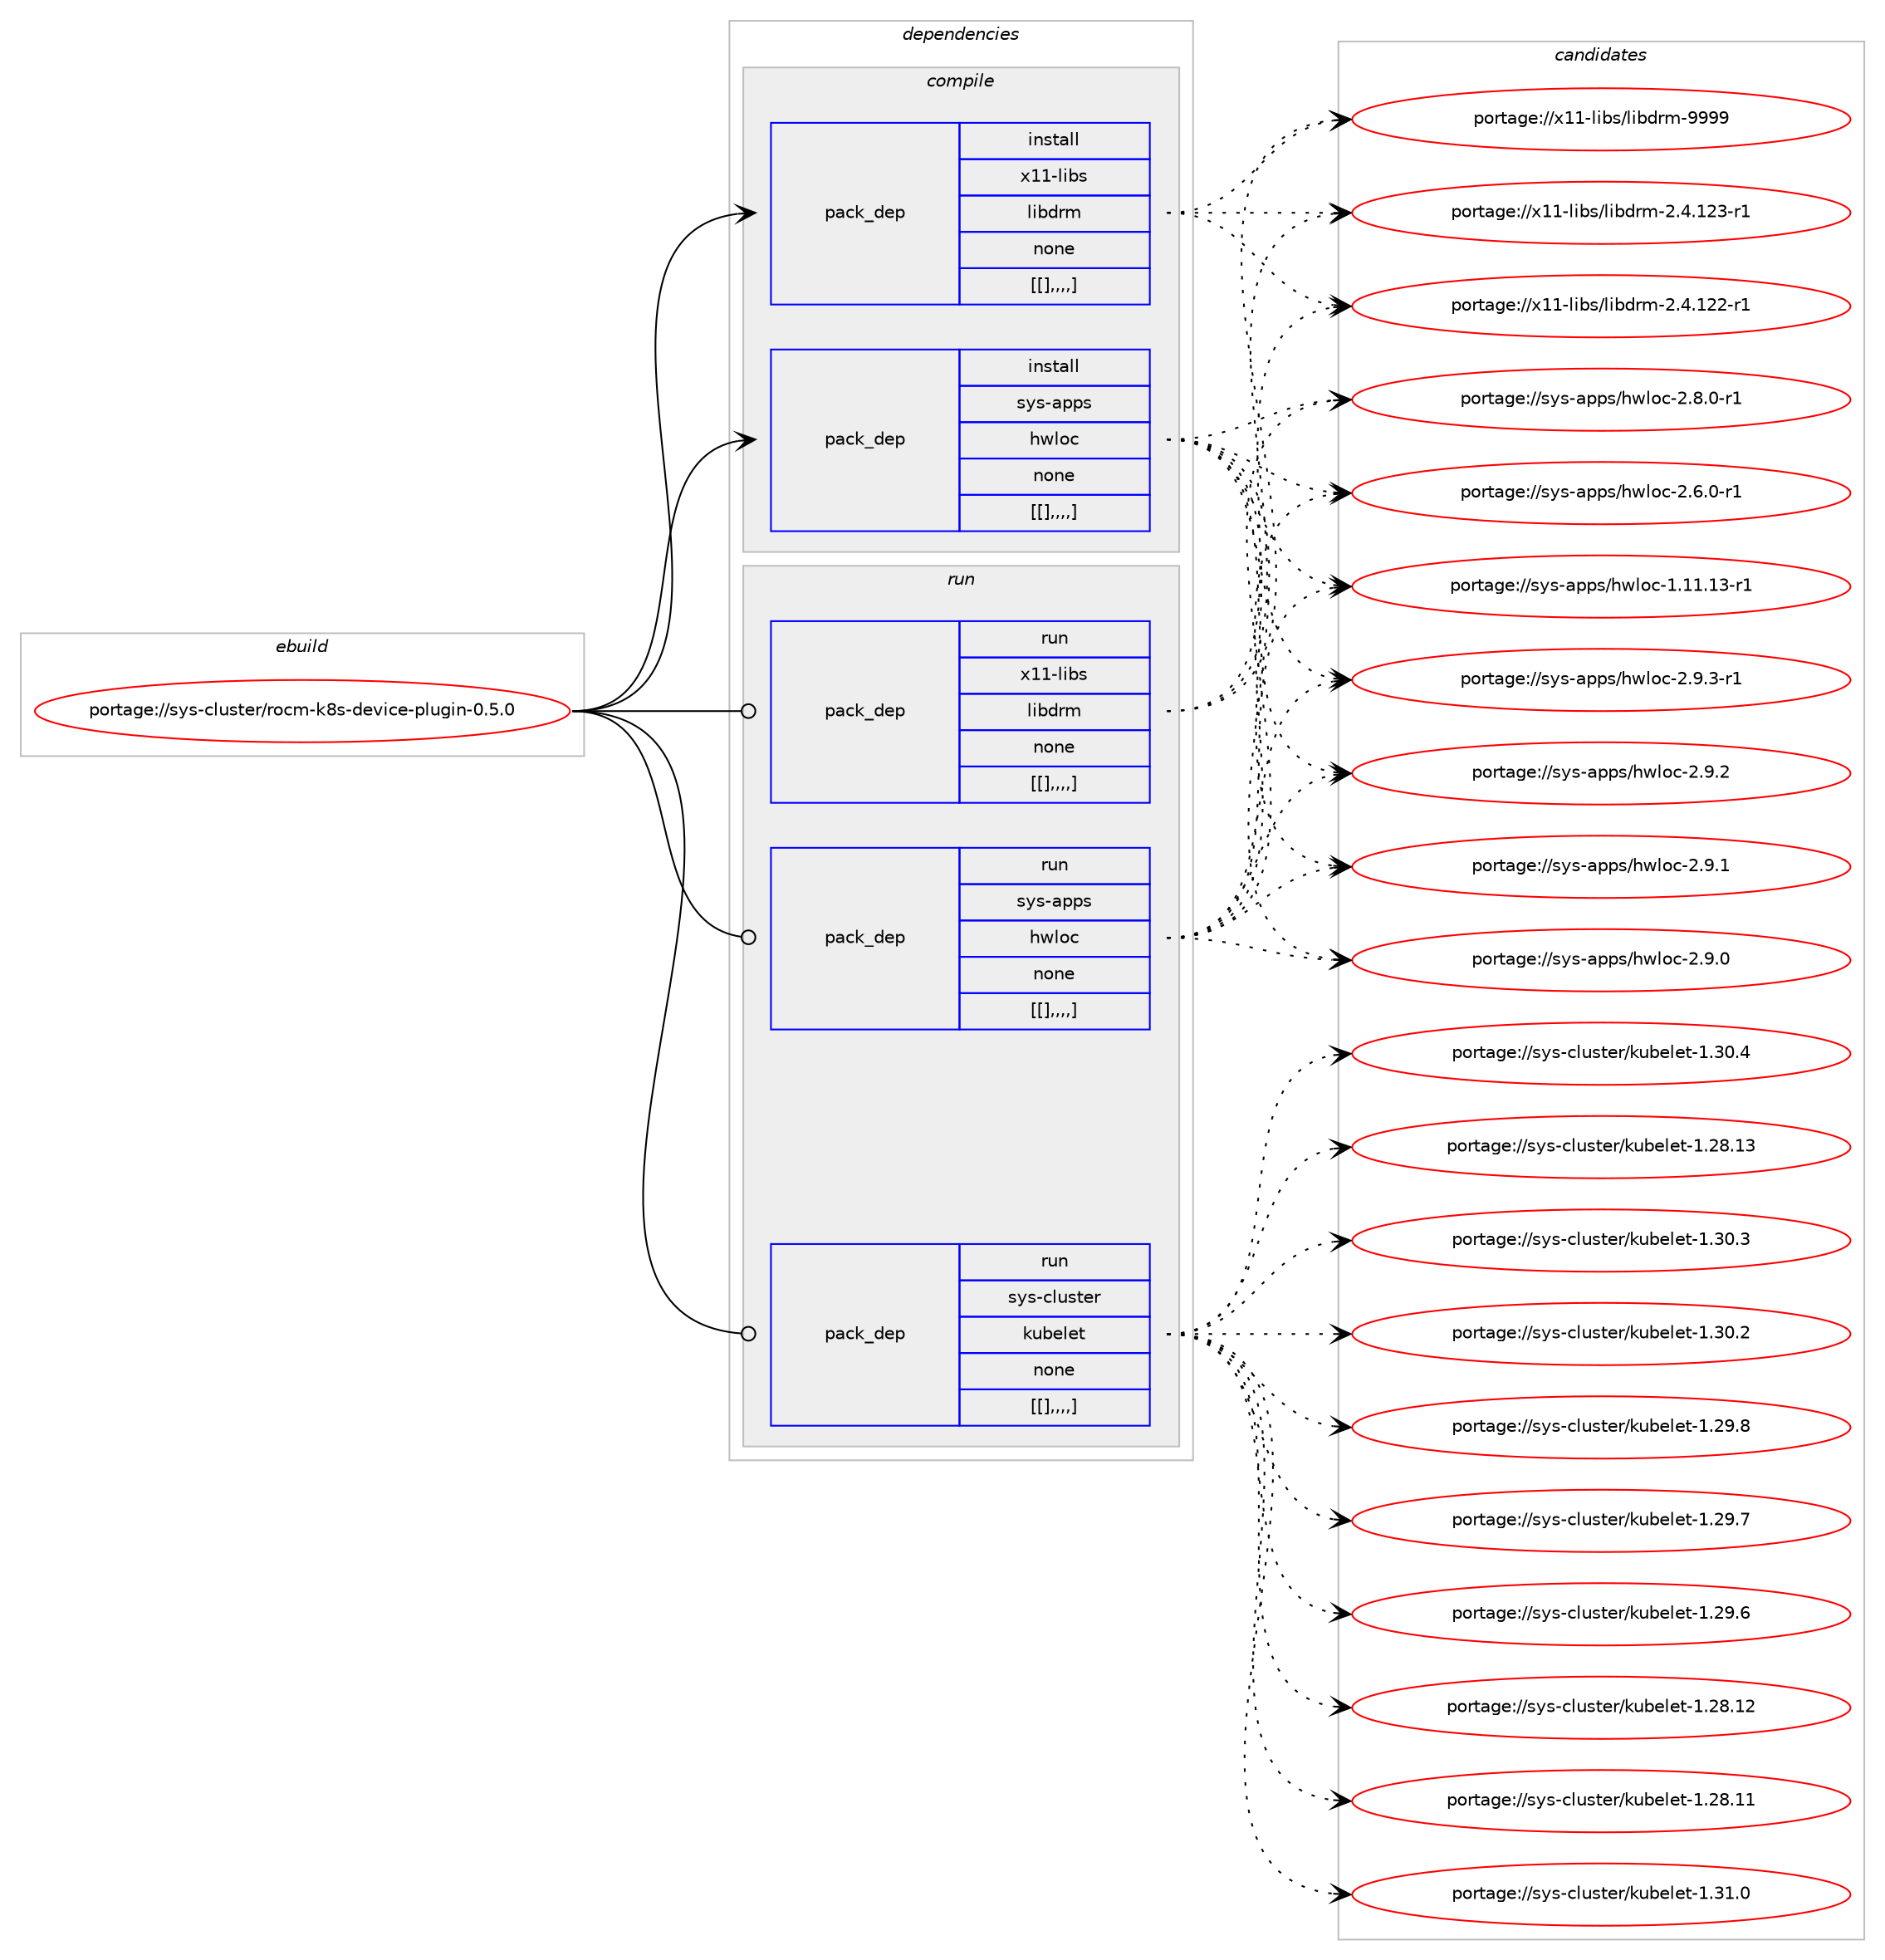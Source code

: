 digraph prolog {

# *************
# Graph options
# *************

newrank=true;
concentrate=true;
compound=true;
graph [rankdir=LR,fontname=Helvetica,fontsize=10,ranksep=1.5];#, ranksep=2.5, nodesep=0.2];
edge  [arrowhead=vee];
node  [fontname=Helvetica,fontsize=10];

# **********
# The ebuild
# **********

subgraph cluster_leftcol {
color=gray;
label=<<i>ebuild</i>>;
id [label="portage://sys-cluster/rocm-k8s-device-plugin-0.5.0", color=red, width=4, href="../sys-cluster/rocm-k8s-device-plugin-0.5.0.svg"];
}

# ****************
# The dependencies
# ****************

subgraph cluster_midcol {
color=gray;
label=<<i>dependencies</i>>;
subgraph cluster_compile {
fillcolor="#eeeeee";
style=filled;
label=<<i>compile</i>>;
subgraph pack326935 {
dependency449022 [label=<<TABLE BORDER="0" CELLBORDER="1" CELLSPACING="0" CELLPADDING="4" WIDTH="220"><TR><TD ROWSPAN="6" CELLPADDING="30">pack_dep</TD></TR><TR><TD WIDTH="110">install</TD></TR><TR><TD>sys-apps</TD></TR><TR><TD>hwloc</TD></TR><TR><TD>none</TD></TR><TR><TD>[[],,,,]</TD></TR></TABLE>>, shape=none, color=blue];
}
id:e -> dependency449022:w [weight=20,style="solid",arrowhead="vee"];
subgraph pack326936 {
dependency449023 [label=<<TABLE BORDER="0" CELLBORDER="1" CELLSPACING="0" CELLPADDING="4" WIDTH="220"><TR><TD ROWSPAN="6" CELLPADDING="30">pack_dep</TD></TR><TR><TD WIDTH="110">install</TD></TR><TR><TD>x11-libs</TD></TR><TR><TD>libdrm</TD></TR><TR><TD>none</TD></TR><TR><TD>[[],,,,]</TD></TR></TABLE>>, shape=none, color=blue];
}
id:e -> dependency449023:w [weight=20,style="solid",arrowhead="vee"];
}
subgraph cluster_compileandrun {
fillcolor="#eeeeee";
style=filled;
label=<<i>compile and run</i>>;
}
subgraph cluster_run {
fillcolor="#eeeeee";
style=filled;
label=<<i>run</i>>;
subgraph pack326937 {
dependency449024 [label=<<TABLE BORDER="0" CELLBORDER="1" CELLSPACING="0" CELLPADDING="4" WIDTH="220"><TR><TD ROWSPAN="6" CELLPADDING="30">pack_dep</TD></TR><TR><TD WIDTH="110">run</TD></TR><TR><TD>sys-apps</TD></TR><TR><TD>hwloc</TD></TR><TR><TD>none</TD></TR><TR><TD>[[],,,,]</TD></TR></TABLE>>, shape=none, color=blue];
}
id:e -> dependency449024:w [weight=20,style="solid",arrowhead="odot"];
subgraph pack326938 {
dependency449025 [label=<<TABLE BORDER="0" CELLBORDER="1" CELLSPACING="0" CELLPADDING="4" WIDTH="220"><TR><TD ROWSPAN="6" CELLPADDING="30">pack_dep</TD></TR><TR><TD WIDTH="110">run</TD></TR><TR><TD>sys-cluster</TD></TR><TR><TD>kubelet</TD></TR><TR><TD>none</TD></TR><TR><TD>[[],,,,]</TD></TR></TABLE>>, shape=none, color=blue];
}
id:e -> dependency449025:w [weight=20,style="solid",arrowhead="odot"];
subgraph pack326939 {
dependency449026 [label=<<TABLE BORDER="0" CELLBORDER="1" CELLSPACING="0" CELLPADDING="4" WIDTH="220"><TR><TD ROWSPAN="6" CELLPADDING="30">pack_dep</TD></TR><TR><TD WIDTH="110">run</TD></TR><TR><TD>x11-libs</TD></TR><TR><TD>libdrm</TD></TR><TR><TD>none</TD></TR><TR><TD>[[],,,,]</TD></TR></TABLE>>, shape=none, color=blue];
}
id:e -> dependency449026:w [weight=20,style="solid",arrowhead="odot"];
}
}

# **************
# The candidates
# **************

subgraph cluster_choices {
rank=same;
color=gray;
label=<<i>candidates</i>>;

subgraph choice326935 {
color=black;
nodesep=1;
choice115121115459711211211547104119108111994550465746514511449 [label="portage://sys-apps/hwloc-2.9.3-r1", color=red, width=4,href="../sys-apps/hwloc-2.9.3-r1.svg"];
choice11512111545971121121154710411910811199455046574650 [label="portage://sys-apps/hwloc-2.9.2", color=red, width=4,href="../sys-apps/hwloc-2.9.2.svg"];
choice11512111545971121121154710411910811199455046574649 [label="portage://sys-apps/hwloc-2.9.1", color=red, width=4,href="../sys-apps/hwloc-2.9.1.svg"];
choice11512111545971121121154710411910811199455046574648 [label="portage://sys-apps/hwloc-2.9.0", color=red, width=4,href="../sys-apps/hwloc-2.9.0.svg"];
choice115121115459711211211547104119108111994550465646484511449 [label="portage://sys-apps/hwloc-2.8.0-r1", color=red, width=4,href="../sys-apps/hwloc-2.8.0-r1.svg"];
choice115121115459711211211547104119108111994550465446484511449 [label="portage://sys-apps/hwloc-2.6.0-r1", color=red, width=4,href="../sys-apps/hwloc-2.6.0-r1.svg"];
choice1151211154597112112115471041191081119945494649494649514511449 [label="portage://sys-apps/hwloc-1.11.13-r1", color=red, width=4,href="../sys-apps/hwloc-1.11.13-r1.svg"];
dependency449022:e -> choice115121115459711211211547104119108111994550465746514511449:w [style=dotted,weight="100"];
dependency449022:e -> choice11512111545971121121154710411910811199455046574650:w [style=dotted,weight="100"];
dependency449022:e -> choice11512111545971121121154710411910811199455046574649:w [style=dotted,weight="100"];
dependency449022:e -> choice11512111545971121121154710411910811199455046574648:w [style=dotted,weight="100"];
dependency449022:e -> choice115121115459711211211547104119108111994550465646484511449:w [style=dotted,weight="100"];
dependency449022:e -> choice115121115459711211211547104119108111994550465446484511449:w [style=dotted,weight="100"];
dependency449022:e -> choice1151211154597112112115471041191081119945494649494649514511449:w [style=dotted,weight="100"];
}
subgraph choice326936 {
color=black;
nodesep=1;
choice1204949451081059811547108105981001141094557575757 [label="portage://x11-libs/libdrm-9999", color=red, width=4,href="../x11-libs/libdrm-9999.svg"];
choice12049494510810598115471081059810011410945504652464950514511449 [label="portage://x11-libs/libdrm-2.4.123-r1", color=red, width=4,href="../x11-libs/libdrm-2.4.123-r1.svg"];
choice12049494510810598115471081059810011410945504652464950504511449 [label="portage://x11-libs/libdrm-2.4.122-r1", color=red, width=4,href="../x11-libs/libdrm-2.4.122-r1.svg"];
dependency449023:e -> choice1204949451081059811547108105981001141094557575757:w [style=dotted,weight="100"];
dependency449023:e -> choice12049494510810598115471081059810011410945504652464950514511449:w [style=dotted,weight="100"];
dependency449023:e -> choice12049494510810598115471081059810011410945504652464950504511449:w [style=dotted,weight="100"];
}
subgraph choice326937 {
color=black;
nodesep=1;
choice115121115459711211211547104119108111994550465746514511449 [label="portage://sys-apps/hwloc-2.9.3-r1", color=red, width=4,href="../sys-apps/hwloc-2.9.3-r1.svg"];
choice11512111545971121121154710411910811199455046574650 [label="portage://sys-apps/hwloc-2.9.2", color=red, width=4,href="../sys-apps/hwloc-2.9.2.svg"];
choice11512111545971121121154710411910811199455046574649 [label="portage://sys-apps/hwloc-2.9.1", color=red, width=4,href="../sys-apps/hwloc-2.9.1.svg"];
choice11512111545971121121154710411910811199455046574648 [label="portage://sys-apps/hwloc-2.9.0", color=red, width=4,href="../sys-apps/hwloc-2.9.0.svg"];
choice115121115459711211211547104119108111994550465646484511449 [label="portage://sys-apps/hwloc-2.8.0-r1", color=red, width=4,href="../sys-apps/hwloc-2.8.0-r1.svg"];
choice115121115459711211211547104119108111994550465446484511449 [label="portage://sys-apps/hwloc-2.6.0-r1", color=red, width=4,href="../sys-apps/hwloc-2.6.0-r1.svg"];
choice1151211154597112112115471041191081119945494649494649514511449 [label="portage://sys-apps/hwloc-1.11.13-r1", color=red, width=4,href="../sys-apps/hwloc-1.11.13-r1.svg"];
dependency449024:e -> choice115121115459711211211547104119108111994550465746514511449:w [style=dotted,weight="100"];
dependency449024:e -> choice11512111545971121121154710411910811199455046574650:w [style=dotted,weight="100"];
dependency449024:e -> choice11512111545971121121154710411910811199455046574649:w [style=dotted,weight="100"];
dependency449024:e -> choice11512111545971121121154710411910811199455046574648:w [style=dotted,weight="100"];
dependency449024:e -> choice115121115459711211211547104119108111994550465646484511449:w [style=dotted,weight="100"];
dependency449024:e -> choice115121115459711211211547104119108111994550465446484511449:w [style=dotted,weight="100"];
dependency449024:e -> choice1151211154597112112115471041191081119945494649494649514511449:w [style=dotted,weight="100"];
}
subgraph choice326938 {
color=black;
nodesep=1;
choice1151211154599108117115116101114471071179810110810111645494651494648 [label="portage://sys-cluster/kubelet-1.31.0", color=red, width=4,href="../sys-cluster/kubelet-1.31.0.svg"];
choice1151211154599108117115116101114471071179810110810111645494651484652 [label="portage://sys-cluster/kubelet-1.30.4", color=red, width=4,href="../sys-cluster/kubelet-1.30.4.svg"];
choice1151211154599108117115116101114471071179810110810111645494651484651 [label="portage://sys-cluster/kubelet-1.30.3", color=red, width=4,href="../sys-cluster/kubelet-1.30.3.svg"];
choice1151211154599108117115116101114471071179810110810111645494651484650 [label="portage://sys-cluster/kubelet-1.30.2", color=red, width=4,href="../sys-cluster/kubelet-1.30.2.svg"];
choice1151211154599108117115116101114471071179810110810111645494650574656 [label="portage://sys-cluster/kubelet-1.29.8", color=red, width=4,href="../sys-cluster/kubelet-1.29.8.svg"];
choice1151211154599108117115116101114471071179810110810111645494650574655 [label="portage://sys-cluster/kubelet-1.29.7", color=red, width=4,href="../sys-cluster/kubelet-1.29.7.svg"];
choice1151211154599108117115116101114471071179810110810111645494650574654 [label="portage://sys-cluster/kubelet-1.29.6", color=red, width=4,href="../sys-cluster/kubelet-1.29.6.svg"];
choice115121115459910811711511610111447107117981011081011164549465056464951 [label="portage://sys-cluster/kubelet-1.28.13", color=red, width=4,href="../sys-cluster/kubelet-1.28.13.svg"];
choice115121115459910811711511610111447107117981011081011164549465056464950 [label="portage://sys-cluster/kubelet-1.28.12", color=red, width=4,href="../sys-cluster/kubelet-1.28.12.svg"];
choice115121115459910811711511610111447107117981011081011164549465056464949 [label="portage://sys-cluster/kubelet-1.28.11", color=red, width=4,href="../sys-cluster/kubelet-1.28.11.svg"];
dependency449025:e -> choice1151211154599108117115116101114471071179810110810111645494651494648:w [style=dotted,weight="100"];
dependency449025:e -> choice1151211154599108117115116101114471071179810110810111645494651484652:w [style=dotted,weight="100"];
dependency449025:e -> choice1151211154599108117115116101114471071179810110810111645494651484651:w [style=dotted,weight="100"];
dependency449025:e -> choice1151211154599108117115116101114471071179810110810111645494651484650:w [style=dotted,weight="100"];
dependency449025:e -> choice1151211154599108117115116101114471071179810110810111645494650574656:w [style=dotted,weight="100"];
dependency449025:e -> choice1151211154599108117115116101114471071179810110810111645494650574655:w [style=dotted,weight="100"];
dependency449025:e -> choice1151211154599108117115116101114471071179810110810111645494650574654:w [style=dotted,weight="100"];
dependency449025:e -> choice115121115459910811711511610111447107117981011081011164549465056464951:w [style=dotted,weight="100"];
dependency449025:e -> choice115121115459910811711511610111447107117981011081011164549465056464950:w [style=dotted,weight="100"];
dependency449025:e -> choice115121115459910811711511610111447107117981011081011164549465056464949:w [style=dotted,weight="100"];
}
subgraph choice326939 {
color=black;
nodesep=1;
choice1204949451081059811547108105981001141094557575757 [label="portage://x11-libs/libdrm-9999", color=red, width=4,href="../x11-libs/libdrm-9999.svg"];
choice12049494510810598115471081059810011410945504652464950514511449 [label="portage://x11-libs/libdrm-2.4.123-r1", color=red, width=4,href="../x11-libs/libdrm-2.4.123-r1.svg"];
choice12049494510810598115471081059810011410945504652464950504511449 [label="portage://x11-libs/libdrm-2.4.122-r1", color=red, width=4,href="../x11-libs/libdrm-2.4.122-r1.svg"];
dependency449026:e -> choice1204949451081059811547108105981001141094557575757:w [style=dotted,weight="100"];
dependency449026:e -> choice12049494510810598115471081059810011410945504652464950514511449:w [style=dotted,weight="100"];
dependency449026:e -> choice12049494510810598115471081059810011410945504652464950504511449:w [style=dotted,weight="100"];
}
}

}
